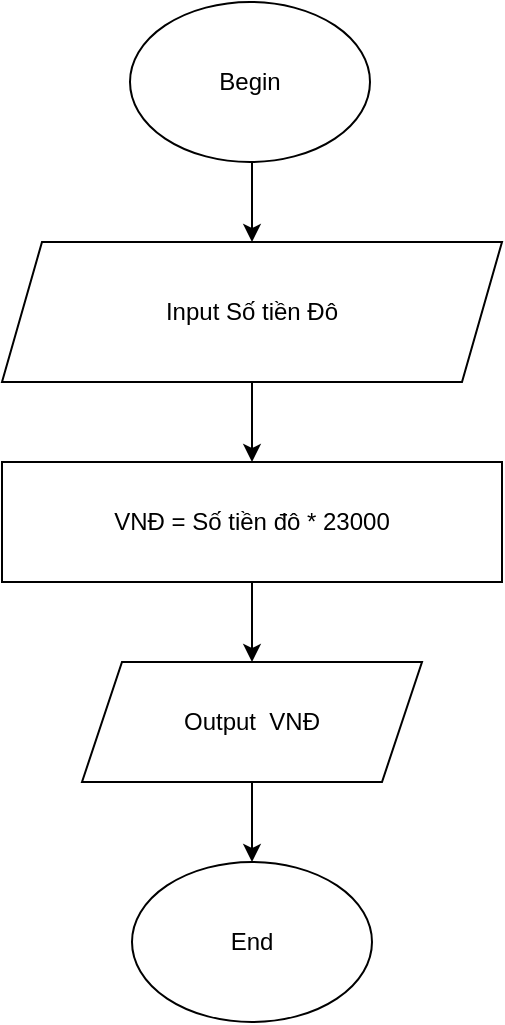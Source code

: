 <mxfile version="20.3.0" type="device"><diagram id="C5RBs43oDa-KdzZeNtuy" name="Page-1"><mxGraphModel dx="512" dy="553" grid="1" gridSize="10" guides="1" tooltips="1" connect="1" arrows="1" fold="1" page="1" pageScale="1" pageWidth="827" pageHeight="1169" math="0" shadow="0"><root><mxCell id="WIyWlLk6GJQsqaUBKTNV-0"/><mxCell id="WIyWlLk6GJQsqaUBKTNV-1" parent="WIyWlLk6GJQsqaUBKTNV-0"/><mxCell id="-eQ04gxvZRqKVOIhX4Z6-5" style="edgeStyle=orthogonalEdgeStyle;rounded=0;orthogonalLoop=1;jettySize=auto;html=1;entryX=0.5;entryY=0;entryDx=0;entryDy=0;" edge="1" parent="WIyWlLk6GJQsqaUBKTNV-1" source="-eQ04gxvZRqKVOIhX4Z6-0" target="-eQ04gxvZRqKVOIhX4Z6-1"><mxGeometry relative="1" as="geometry"><Array as="points"><mxPoint x="415" y="130"/><mxPoint x="415" y="130"/></Array></mxGeometry></mxCell><mxCell id="-eQ04gxvZRqKVOIhX4Z6-0" value="Begin" style="ellipse;whiteSpace=wrap;html=1;" vertex="1" parent="WIyWlLk6GJQsqaUBKTNV-1"><mxGeometry x="354" y="40" width="120" height="80" as="geometry"/></mxCell><mxCell id="-eQ04gxvZRqKVOIhX4Z6-6" style="edgeStyle=orthogonalEdgeStyle;rounded=0;orthogonalLoop=1;jettySize=auto;html=1;entryX=0.5;entryY=0;entryDx=0;entryDy=0;" edge="1" parent="WIyWlLk6GJQsqaUBKTNV-1" source="-eQ04gxvZRqKVOIhX4Z6-1" target="-eQ04gxvZRqKVOIhX4Z6-2"><mxGeometry relative="1" as="geometry"/></mxCell><mxCell id="-eQ04gxvZRqKVOIhX4Z6-1" value="Input Số tiền Đô" style="shape=parallelogram;perimeter=parallelogramPerimeter;whiteSpace=wrap;html=1;fixedSize=1;" vertex="1" parent="WIyWlLk6GJQsqaUBKTNV-1"><mxGeometry x="290" y="160" width="250" height="70" as="geometry"/></mxCell><mxCell id="-eQ04gxvZRqKVOIhX4Z6-7" value="" style="edgeStyle=orthogonalEdgeStyle;rounded=0;orthogonalLoop=1;jettySize=auto;html=1;" edge="1" parent="WIyWlLk6GJQsqaUBKTNV-1" source="-eQ04gxvZRqKVOIhX4Z6-2" target="-eQ04gxvZRqKVOIhX4Z6-3"><mxGeometry relative="1" as="geometry"/></mxCell><mxCell id="-eQ04gxvZRqKVOIhX4Z6-2" value="VNĐ = Số tiền đô * 23000" style="rounded=0;whiteSpace=wrap;html=1;" vertex="1" parent="WIyWlLk6GJQsqaUBKTNV-1"><mxGeometry x="290" y="270" width="250" height="60" as="geometry"/></mxCell><mxCell id="-eQ04gxvZRqKVOIhX4Z6-8" value="" style="edgeStyle=orthogonalEdgeStyle;rounded=0;orthogonalLoop=1;jettySize=auto;html=1;" edge="1" parent="WIyWlLk6GJQsqaUBKTNV-1" source="-eQ04gxvZRqKVOIhX4Z6-3" target="-eQ04gxvZRqKVOIhX4Z6-4"><mxGeometry relative="1" as="geometry"/></mxCell><mxCell id="-eQ04gxvZRqKVOIhX4Z6-3" value="Output&amp;nbsp; VNĐ" style="shape=parallelogram;perimeter=parallelogramPerimeter;whiteSpace=wrap;html=1;fixedSize=1;" vertex="1" parent="WIyWlLk6GJQsqaUBKTNV-1"><mxGeometry x="330" y="370" width="170" height="60" as="geometry"/></mxCell><mxCell id="-eQ04gxvZRqKVOIhX4Z6-4" value="End" style="ellipse;whiteSpace=wrap;html=1;" vertex="1" parent="WIyWlLk6GJQsqaUBKTNV-1"><mxGeometry x="355" y="470" width="120" height="80" as="geometry"/></mxCell></root></mxGraphModel></diagram></mxfile>